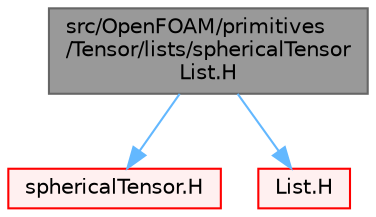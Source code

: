 digraph "src/OpenFOAM/primitives/Tensor/lists/sphericalTensorList.H"
{
 // LATEX_PDF_SIZE
  bgcolor="transparent";
  edge [fontname=Helvetica,fontsize=10,labelfontname=Helvetica,labelfontsize=10];
  node [fontname=Helvetica,fontsize=10,shape=box,height=0.2,width=0.4];
  Node1 [id="Node000001",label="src/OpenFOAM/primitives\l/Tensor/lists/sphericalTensor\lList.H",height=0.2,width=0.4,color="gray40", fillcolor="grey60", style="filled", fontcolor="black",tooltip=" "];
  Node1 -> Node2 [id="edge1_Node000001_Node000002",color="steelblue1",style="solid",tooltip=" "];
  Node2 [id="Node000002",label="sphericalTensor.H",height=0.2,width=0.4,color="red", fillcolor="#FFF0F0", style="filled",URL="$sphericalTensor_8H.html",tooltip=" "];
  Node1 -> Node82 [id="edge2_Node000001_Node000082",color="steelblue1",style="solid",tooltip=" "];
  Node82 [id="Node000082",label="List.H",height=0.2,width=0.4,color="red", fillcolor="#FFF0F0", style="filled",URL="$List_8H.html",tooltip=" "];
}
